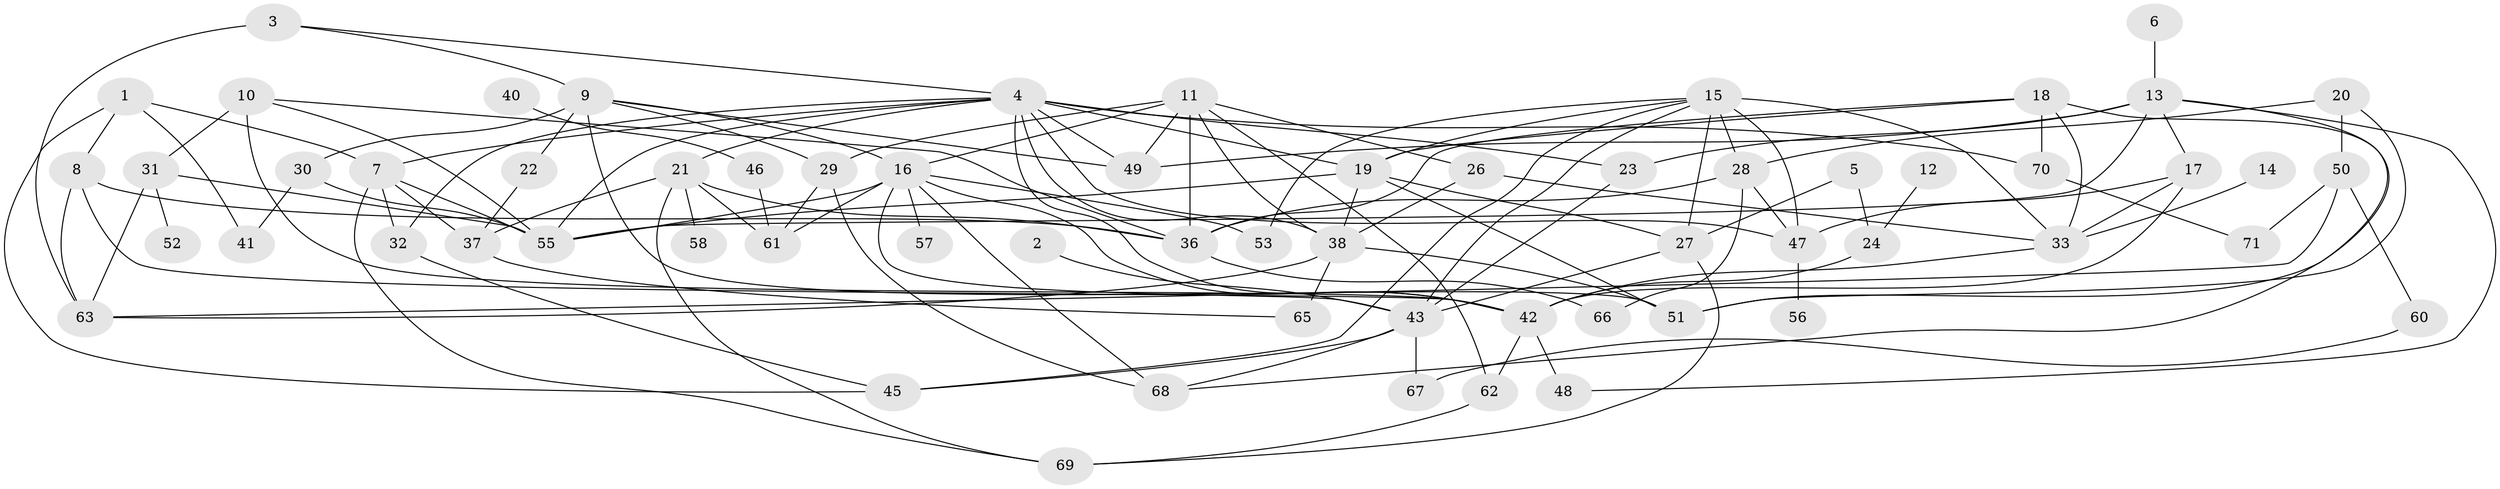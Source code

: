 // original degree distribution, {4: 0.22695035460992907, 1: 0.19148936170212766, 2: 0.19858156028368795, 3: 0.19858156028368795, 5: 0.0851063829787234, 0: 0.0425531914893617, 7: 0.014184397163120567, 6: 0.028368794326241134, 9: 0.0070921985815602835, 8: 0.0070921985815602835}
// Generated by graph-tools (version 1.1) at 2025/33/03/09/25 02:33:26]
// undirected, 63 vertices, 127 edges
graph export_dot {
graph [start="1"]
  node [color=gray90,style=filled];
  1;
  2;
  3;
  4;
  5;
  6;
  7;
  8;
  9;
  10;
  11;
  12;
  13;
  14;
  15;
  16;
  17;
  18;
  19;
  20;
  21;
  22;
  23;
  24;
  26;
  27;
  28;
  29;
  30;
  31;
  32;
  33;
  36;
  37;
  38;
  40;
  41;
  42;
  43;
  45;
  46;
  47;
  48;
  49;
  50;
  51;
  52;
  53;
  55;
  56;
  57;
  58;
  60;
  61;
  62;
  63;
  65;
  66;
  67;
  68;
  69;
  70;
  71;
  1 -- 7 [weight=1.0];
  1 -- 8 [weight=1.0];
  1 -- 41 [weight=1.0];
  1 -- 45 [weight=1.0];
  2 -- 43 [weight=1.0];
  3 -- 4 [weight=1.0];
  3 -- 9 [weight=1.0];
  3 -- 63 [weight=2.0];
  4 -- 7 [weight=1.0];
  4 -- 19 [weight=1.0];
  4 -- 21 [weight=1.0];
  4 -- 23 [weight=1.0];
  4 -- 32 [weight=1.0];
  4 -- 38 [weight=1.0];
  4 -- 42 [weight=1.0];
  4 -- 47 [weight=1.0];
  4 -- 49 [weight=1.0];
  4 -- 55 [weight=1.0];
  4 -- 70 [weight=1.0];
  5 -- 24 [weight=1.0];
  5 -- 27 [weight=1.0];
  6 -- 13 [weight=1.0];
  7 -- 32 [weight=1.0];
  7 -- 37 [weight=2.0];
  7 -- 55 [weight=1.0];
  7 -- 69 [weight=1.0];
  8 -- 36 [weight=1.0];
  8 -- 42 [weight=1.0];
  8 -- 63 [weight=1.0];
  9 -- 16 [weight=1.0];
  9 -- 22 [weight=2.0];
  9 -- 29 [weight=1.0];
  9 -- 30 [weight=1.0];
  9 -- 49 [weight=1.0];
  9 -- 51 [weight=1.0];
  10 -- 31 [weight=1.0];
  10 -- 36 [weight=1.0];
  10 -- 42 [weight=2.0];
  10 -- 55 [weight=1.0];
  11 -- 16 [weight=1.0];
  11 -- 26 [weight=1.0];
  11 -- 29 [weight=1.0];
  11 -- 36 [weight=1.0];
  11 -- 38 [weight=1.0];
  11 -- 49 [weight=1.0];
  11 -- 62 [weight=1.0];
  12 -- 24 [weight=1.0];
  13 -- 17 [weight=1.0];
  13 -- 23 [weight=1.0];
  13 -- 48 [weight=1.0];
  13 -- 49 [weight=1.0];
  13 -- 51 [weight=1.0];
  13 -- 55 [weight=1.0];
  14 -- 33 [weight=1.0];
  15 -- 19 [weight=1.0];
  15 -- 27 [weight=1.0];
  15 -- 28 [weight=2.0];
  15 -- 33 [weight=1.0];
  15 -- 43 [weight=1.0];
  15 -- 45 [weight=1.0];
  15 -- 47 [weight=2.0];
  15 -- 53 [weight=1.0];
  16 -- 42 [weight=1.0];
  16 -- 43 [weight=1.0];
  16 -- 53 [weight=1.0];
  16 -- 55 [weight=1.0];
  16 -- 57 [weight=1.0];
  16 -- 61 [weight=1.0];
  16 -- 68 [weight=1.0];
  17 -- 33 [weight=1.0];
  17 -- 42 [weight=1.0];
  17 -- 47 [weight=1.0];
  18 -- 19 [weight=1.0];
  18 -- 33 [weight=1.0];
  18 -- 36 [weight=1.0];
  18 -- 68 [weight=1.0];
  18 -- 70 [weight=1.0];
  19 -- 27 [weight=1.0];
  19 -- 38 [weight=1.0];
  19 -- 51 [weight=1.0];
  19 -- 55 [weight=1.0];
  20 -- 28 [weight=1.0];
  20 -- 50 [weight=1.0];
  20 -- 51 [weight=1.0];
  21 -- 36 [weight=1.0];
  21 -- 37 [weight=1.0];
  21 -- 58 [weight=1.0];
  21 -- 61 [weight=1.0];
  21 -- 69 [weight=1.0];
  22 -- 37 [weight=1.0];
  23 -- 43 [weight=1.0];
  24 -- 42 [weight=1.0];
  26 -- 33 [weight=1.0];
  26 -- 38 [weight=1.0];
  27 -- 43 [weight=1.0];
  27 -- 69 [weight=1.0];
  28 -- 36 [weight=1.0];
  28 -- 47 [weight=1.0];
  28 -- 66 [weight=1.0];
  29 -- 61 [weight=1.0];
  29 -- 68 [weight=1.0];
  30 -- 41 [weight=1.0];
  30 -- 55 [weight=1.0];
  31 -- 52 [weight=1.0];
  31 -- 55 [weight=1.0];
  31 -- 63 [weight=1.0];
  32 -- 45 [weight=1.0];
  33 -- 42 [weight=1.0];
  36 -- 66 [weight=1.0];
  37 -- 65 [weight=1.0];
  38 -- 51 [weight=1.0];
  38 -- 63 [weight=1.0];
  38 -- 65 [weight=2.0];
  40 -- 46 [weight=1.0];
  42 -- 48 [weight=2.0];
  42 -- 62 [weight=2.0];
  43 -- 45 [weight=1.0];
  43 -- 67 [weight=1.0];
  43 -- 68 [weight=1.0];
  46 -- 61 [weight=1.0];
  47 -- 56 [weight=1.0];
  50 -- 60 [weight=1.0];
  50 -- 63 [weight=1.0];
  50 -- 71 [weight=1.0];
  60 -- 67 [weight=1.0];
  62 -- 69 [weight=1.0];
  70 -- 71 [weight=1.0];
}
